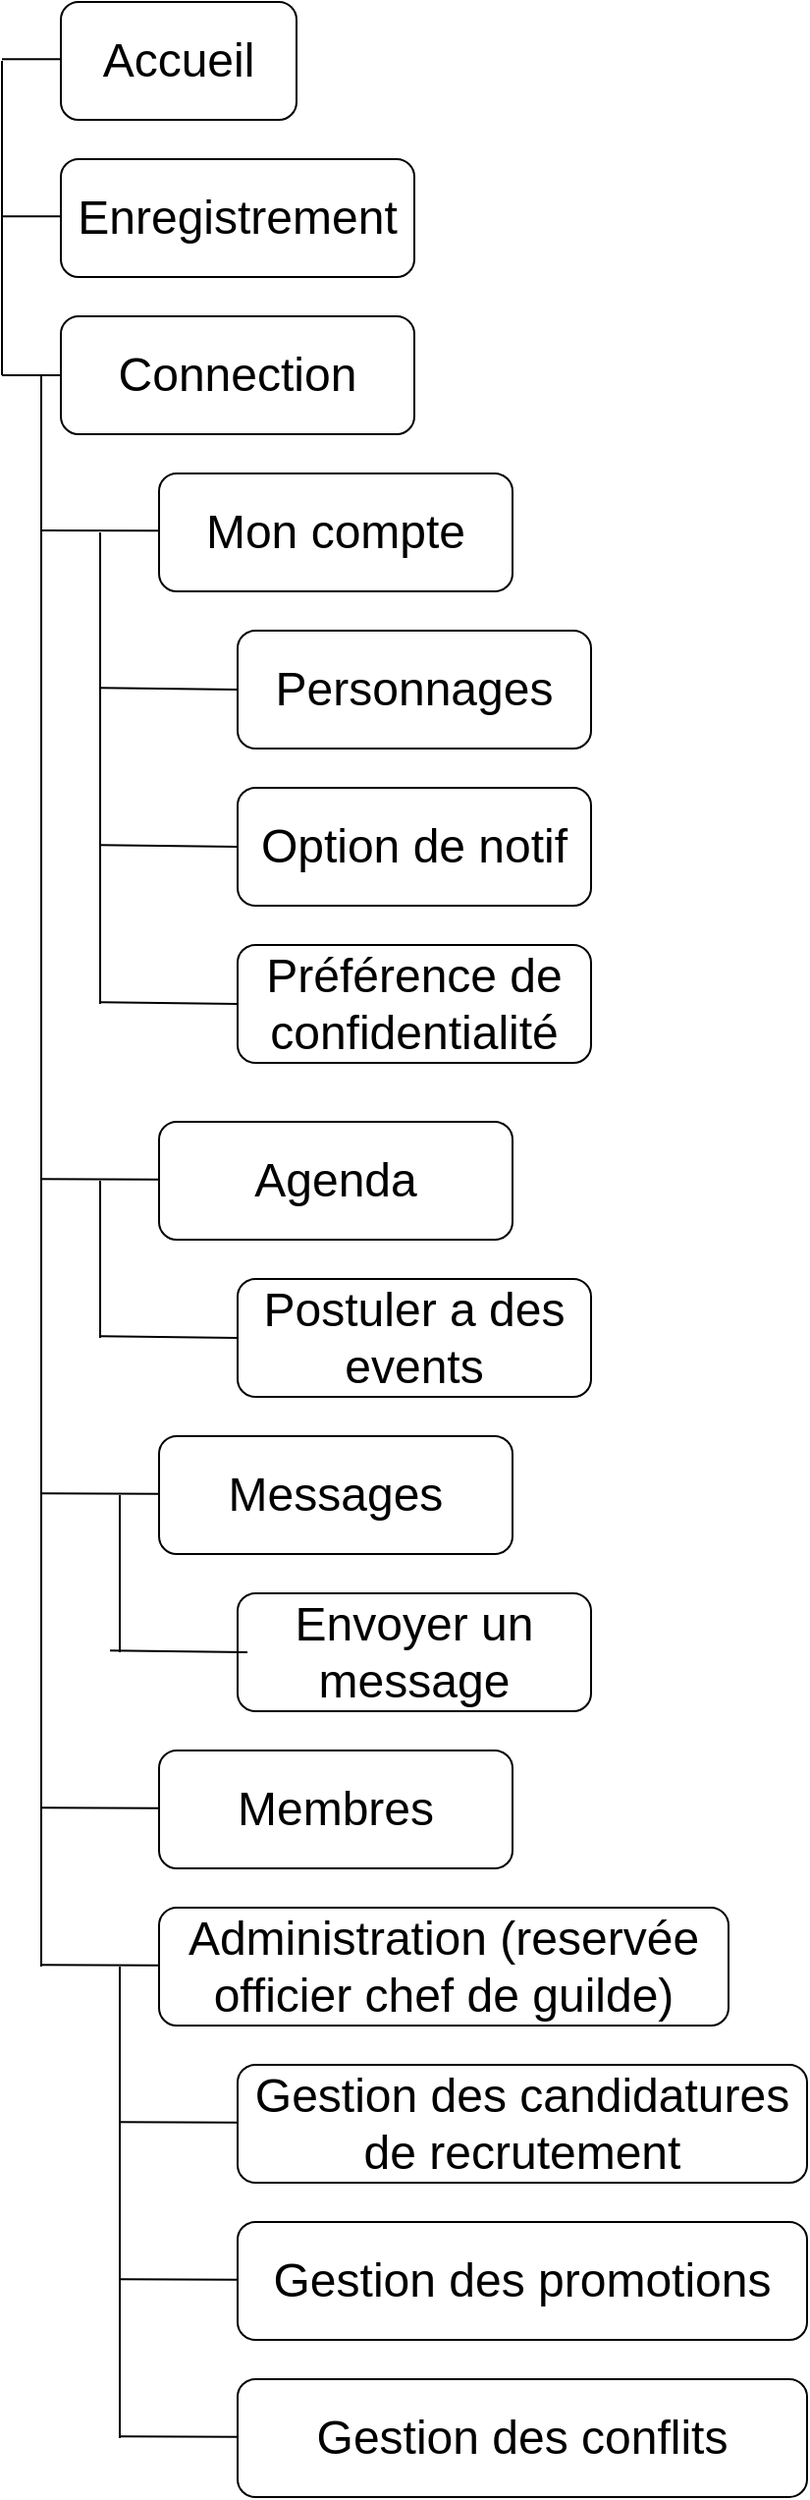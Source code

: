 <mxfile version="20.7.4"><diagram name="Page-1" id="b98fa263-6416-c6ec-5b7d-78bf54ef71d0"><mxGraphModel dx="1238" dy="722" grid="1" gridSize="10" guides="1" tooltips="1" connect="1" arrows="1" fold="1" page="1" pageScale="1.5" pageWidth="1169" pageHeight="826" background="none" math="0" shadow="0"><root><mxCell id="0" style=";html=1;"/><mxCell id="1" style=";html=1;" parent="0"/><mxCell id="KUNFyLI3ighVm7kYZ0QW-1" value="&lt;font style=&quot;font-size: 24px;&quot;&gt;Accueil&lt;/font&gt;" style="rounded=1;whiteSpace=wrap;html=1;" vertex="1" parent="1"><mxGeometry x="270" y="60" width="120" height="60" as="geometry"/></mxCell><mxCell id="KUNFyLI3ighVm7kYZ0QW-17" value="&lt;font style=&quot;font-size: 24px;&quot;&gt;Enregistrement&lt;/font&gt;" style="rounded=1;whiteSpace=wrap;html=1;" vertex="1" parent="1"><mxGeometry x="270" y="140" width="180" height="60" as="geometry"/></mxCell><mxCell id="KUNFyLI3ighVm7kYZ0QW-18" value="&lt;font style=&quot;font-size: 24px;&quot;&gt;Connection&lt;/font&gt;" style="rounded=1;whiteSpace=wrap;html=1;" vertex="1" parent="1"><mxGeometry x="270" y="220" width="180" height="60" as="geometry"/></mxCell><mxCell id="KUNFyLI3ighVm7kYZ0QW-19" value="&lt;span style=&quot;font-size: 24px;&quot;&gt;Mon compte&lt;/span&gt;" style="rounded=1;whiteSpace=wrap;html=1;" vertex="1" parent="1"><mxGeometry x="320" y="300" width="180" height="60" as="geometry"/></mxCell><mxCell id="KUNFyLI3ighVm7kYZ0QW-20" value="&lt;span style=&quot;font-size: 24px;&quot;&gt;Personnages&lt;/span&gt;" style="rounded=1;whiteSpace=wrap;html=1;" vertex="1" parent="1"><mxGeometry x="360" y="380" width="180" height="60" as="geometry"/></mxCell><mxCell id="KUNFyLI3ighVm7kYZ0QW-21" value="&lt;span style=&quot;font-size: 24px;&quot;&gt;Option de notif&lt;/span&gt;" style="rounded=1;whiteSpace=wrap;html=1;" vertex="1" parent="1"><mxGeometry x="360" y="460" width="180" height="60" as="geometry"/></mxCell><mxCell id="KUNFyLI3ighVm7kYZ0QW-22" value="&lt;span style=&quot;font-size: 24px;&quot;&gt;Préférence de confidentialité&lt;/span&gt;" style="rounded=1;whiteSpace=wrap;html=1;" vertex="1" parent="1"><mxGeometry x="360" y="540" width="180" height="60" as="geometry"/></mxCell><mxCell id="KUNFyLI3ighVm7kYZ0QW-23" value="&lt;span style=&quot;font-size: 24px;&quot;&gt;Agenda&lt;/span&gt;" style="rounded=1;whiteSpace=wrap;html=1;" vertex="1" parent="1"><mxGeometry x="320" y="630" width="180" height="60" as="geometry"/></mxCell><mxCell id="KUNFyLI3ighVm7kYZ0QW-24" value="&lt;span style=&quot;font-size: 24px;&quot;&gt;Postuler a des events&lt;/span&gt;" style="rounded=1;whiteSpace=wrap;html=1;" vertex="1" parent="1"><mxGeometry x="360" y="710" width="180" height="60" as="geometry"/></mxCell><mxCell id="KUNFyLI3ighVm7kYZ0QW-25" value="&lt;span style=&quot;font-size: 24px;&quot;&gt;Messages&lt;/span&gt;" style="rounded=1;whiteSpace=wrap;html=1;" vertex="1" parent="1"><mxGeometry x="320" y="790" width="180" height="60" as="geometry"/></mxCell><mxCell id="KUNFyLI3ighVm7kYZ0QW-26" value="&lt;span style=&quot;font-size: 24px;&quot;&gt;Envoyer un message&lt;/span&gt;" style="rounded=1;whiteSpace=wrap;html=1;" vertex="1" parent="1"><mxGeometry x="360" y="870" width="180" height="60" as="geometry"/></mxCell><mxCell id="KUNFyLI3ighVm7kYZ0QW-27" value="&lt;span style=&quot;font-size: 24px;&quot;&gt;Membres&lt;/span&gt;" style="rounded=1;whiteSpace=wrap;html=1;" vertex="1" parent="1"><mxGeometry x="320" y="950" width="180" height="60" as="geometry"/></mxCell><mxCell id="KUNFyLI3ighVm7kYZ0QW-28" value="&lt;span style=&quot;font-size: 24px;&quot;&gt;Administration (reservée officier chef de guilde)&lt;/span&gt;" style="rounded=1;whiteSpace=wrap;html=1;" vertex="1" parent="1"><mxGeometry x="320" y="1030" width="290" height="60" as="geometry"/></mxCell><mxCell id="KUNFyLI3ighVm7kYZ0QW-29" value="&lt;span style=&quot;font-size: 24px;&quot;&gt;Gestion des candidatures de recrutement&lt;/span&gt;" style="rounded=1;whiteSpace=wrap;html=1;" vertex="1" parent="1"><mxGeometry x="360" y="1110" width="290" height="60" as="geometry"/></mxCell><mxCell id="KUNFyLI3ighVm7kYZ0QW-30" value="&lt;span style=&quot;font-size: 24px;&quot;&gt;Gestion des promotions&lt;/span&gt;" style="rounded=1;whiteSpace=wrap;html=1;" vertex="1" parent="1"><mxGeometry x="360" y="1190" width="290" height="60" as="geometry"/></mxCell><mxCell id="KUNFyLI3ighVm7kYZ0QW-31" value="&lt;span style=&quot;font-size: 24px;&quot;&gt;Gestion des conflits&lt;/span&gt;" style="rounded=1;whiteSpace=wrap;html=1;" vertex="1" parent="1"><mxGeometry x="360" y="1270" width="290" height="60" as="geometry"/></mxCell><mxCell id="KUNFyLI3ighVm7kYZ0QW-32" value="" style="endArrow=none;html=1;rounded=0;fontSize=24;" edge="1" parent="1"><mxGeometry x="1" y="32" width="50" height="50" relative="1" as="geometry"><mxPoint x="240" y="250" as="sourcePoint"/><mxPoint x="240" y="90" as="targetPoint"/><mxPoint x="22" y="-30" as="offset"/></mxGeometry></mxCell><mxCell id="KUNFyLI3ighVm7kYZ0QW-33" value="" style="endArrow=none;html=1;rounded=0;fontSize=24;entryX=0;entryY=0.5;entryDx=0;entryDy=0;" edge="1" parent="1" target="KUNFyLI3ighVm7kYZ0QW-18"><mxGeometry width="50" height="50" relative="1" as="geometry"><mxPoint x="240" y="250" as="sourcePoint"/><mxPoint x="280" y="260" as="targetPoint"/></mxGeometry></mxCell><mxCell id="KUNFyLI3ighVm7kYZ0QW-34" value="" style="endArrow=none;html=1;rounded=0;fontSize=24;entryX=0;entryY=0.5;entryDx=0;entryDy=0;" edge="1" parent="1"><mxGeometry width="50" height="50" relative="1" as="geometry"><mxPoint x="240" y="169.17" as="sourcePoint"/><mxPoint x="270" y="169.17" as="targetPoint"/></mxGeometry></mxCell><mxCell id="KUNFyLI3ighVm7kYZ0QW-35" value="" style="endArrow=none;html=1;rounded=0;fontSize=24;entryX=0;entryY=0.5;entryDx=0;entryDy=0;" edge="1" parent="1"><mxGeometry width="50" height="50" relative="1" as="geometry"><mxPoint x="240" y="89.17" as="sourcePoint"/><mxPoint x="270" y="89.17" as="targetPoint"/></mxGeometry></mxCell><mxCell id="KUNFyLI3ighVm7kYZ0QW-36" value="" style="endArrow=none;html=1;rounded=0;fontSize=24;" edge="1" parent="1"><mxGeometry width="50" height="50" relative="1" as="geometry"><mxPoint x="260" y="1060" as="sourcePoint"/><mxPoint x="260" y="250" as="targetPoint"/></mxGeometry></mxCell><mxCell id="KUNFyLI3ighVm7kYZ0QW-37" value="" style="endArrow=none;html=1;rounded=0;fontSize=24;entryX=0;entryY=0.5;entryDx=0;entryDy=0;" edge="1" parent="1"><mxGeometry width="50" height="50" relative="1" as="geometry"><mxPoint x="260" y="329" as="sourcePoint"/><mxPoint x="320" y="329.17" as="targetPoint"/></mxGeometry></mxCell><mxCell id="KUNFyLI3ighVm7kYZ0QW-39" value="" style="endArrow=none;html=1;rounded=0;fontSize=24;" edge="1" parent="1"><mxGeometry width="50" height="50" relative="1" as="geometry"><mxPoint x="290" y="570" as="sourcePoint"/><mxPoint x="290" y="330" as="targetPoint"/></mxGeometry></mxCell><mxCell id="KUNFyLI3ighVm7kYZ0QW-40" value="" style="endArrow=none;html=1;rounded=0;fontSize=24;entryX=0;entryY=0.5;entryDx=0;entryDy=0;" edge="1" parent="1" target="KUNFyLI3ighVm7kYZ0QW-20"><mxGeometry width="50" height="50" relative="1" as="geometry"><mxPoint x="290" y="409.17" as="sourcePoint"/><mxPoint x="350" y="409.34" as="targetPoint"/></mxGeometry></mxCell><mxCell id="KUNFyLI3ighVm7kYZ0QW-41" value="" style="endArrow=none;html=1;rounded=0;fontSize=24;entryX=0;entryY=0.5;entryDx=0;entryDy=0;" edge="1" parent="1" target="KUNFyLI3ighVm7kYZ0QW-21"><mxGeometry width="50" height="50" relative="1" as="geometry"><mxPoint x="290" y="489.17" as="sourcePoint"/><mxPoint x="350" y="489.34" as="targetPoint"/></mxGeometry></mxCell><mxCell id="KUNFyLI3ighVm7kYZ0QW-42" value="" style="endArrow=none;html=1;rounded=0;fontSize=24;entryX=0;entryY=0.5;entryDx=0;entryDy=0;" edge="1" parent="1" target="KUNFyLI3ighVm7kYZ0QW-22"><mxGeometry width="50" height="50" relative="1" as="geometry"><mxPoint x="290" y="569.17" as="sourcePoint"/><mxPoint x="350" y="569.34" as="targetPoint"/></mxGeometry></mxCell><mxCell id="KUNFyLI3ighVm7kYZ0QW-44" value="" style="endArrow=none;html=1;rounded=0;fontSize=24;entryX=0;entryY=0.5;entryDx=0;entryDy=0;" edge="1" parent="1"><mxGeometry width="50" height="50" relative="1" as="geometry"><mxPoint x="260" y="659.17" as="sourcePoint"/><mxPoint x="320" y="659.34" as="targetPoint"/></mxGeometry></mxCell><mxCell id="KUNFyLI3ighVm7kYZ0QW-45" value="" style="endArrow=none;html=1;rounded=0;fontSize=24;entryX=0;entryY=0.5;entryDx=0;entryDy=0;" edge="1" parent="1"><mxGeometry width="50" height="50" relative="1" as="geometry"><mxPoint x="260" y="819.17" as="sourcePoint"/><mxPoint x="320" y="819.34" as="targetPoint"/></mxGeometry></mxCell><mxCell id="KUNFyLI3ighVm7kYZ0QW-46" value="" style="endArrow=none;html=1;rounded=0;fontSize=24;entryX=0;entryY=0.5;entryDx=0;entryDy=0;" edge="1" parent="1"><mxGeometry width="50" height="50" relative="1" as="geometry"><mxPoint x="260" y="979.17" as="sourcePoint"/><mxPoint x="320" y="979.34" as="targetPoint"/></mxGeometry></mxCell><mxCell id="KUNFyLI3ighVm7kYZ0QW-47" value="" style="endArrow=none;html=1;rounded=0;fontSize=24;entryX=0;entryY=0.5;entryDx=0;entryDy=0;" edge="1" parent="1"><mxGeometry width="50" height="50" relative="1" as="geometry"><mxPoint x="260" y="1059.17" as="sourcePoint"/><mxPoint x="320" y="1059.34" as="targetPoint"/></mxGeometry></mxCell><mxCell id="KUNFyLI3ighVm7kYZ0QW-48" value="" style="endArrow=none;html=1;rounded=0;fontSize=24;" edge="1" parent="1"><mxGeometry x="-1" y="-112" width="50" height="50" relative="1" as="geometry"><mxPoint x="290" y="740" as="sourcePoint"/><mxPoint x="290" y="660" as="targetPoint"/><mxPoint x="-92" y="110" as="offset"/></mxGeometry></mxCell><mxCell id="KUNFyLI3ighVm7kYZ0QW-49" value="" style="endArrow=none;html=1;rounded=0;fontSize=24;entryX=0;entryY=0.5;entryDx=0;entryDy=0;" edge="1" parent="1"><mxGeometry width="50" height="50" relative="1" as="geometry"><mxPoint x="290" y="739.17" as="sourcePoint"/><mxPoint x="360" y="740" as="targetPoint"/></mxGeometry></mxCell><mxCell id="KUNFyLI3ighVm7kYZ0QW-50" value="" style="endArrow=none;html=1;rounded=0;fontSize=24;" edge="1" parent="1"><mxGeometry x="-1" y="-112" width="50" height="50" relative="1" as="geometry"><mxPoint x="300" y="900" as="sourcePoint"/><mxPoint x="300" y="820" as="targetPoint"/><mxPoint x="-92" y="110" as="offset"/></mxGeometry></mxCell><mxCell id="KUNFyLI3ighVm7kYZ0QW-51" value="" style="endArrow=none;html=1;rounded=0;fontSize=24;entryX=0;entryY=0.5;entryDx=0;entryDy=0;" edge="1" parent="1"><mxGeometry width="50" height="50" relative="1" as="geometry"><mxPoint x="295" y="899.17" as="sourcePoint"/><mxPoint x="365" y="900" as="targetPoint"/></mxGeometry></mxCell><mxCell id="KUNFyLI3ighVm7kYZ0QW-52" value="" style="endArrow=none;html=1;rounded=0;fontSize=24;" edge="1" parent="1"><mxGeometry x="-1" y="-112" width="50" height="50" relative="1" as="geometry"><mxPoint x="300" y="1300" as="sourcePoint"/><mxPoint x="300" y="1060" as="targetPoint"/><mxPoint x="-92" y="110" as="offset"/></mxGeometry></mxCell><mxCell id="KUNFyLI3ighVm7kYZ0QW-53" value="" style="endArrow=none;html=1;rounded=0;fontSize=24;entryX=0;entryY=0.5;entryDx=0;entryDy=0;" edge="1" parent="1"><mxGeometry width="50" height="50" relative="1" as="geometry"><mxPoint x="300" y="1139.17" as="sourcePoint"/><mxPoint x="360" y="1139.34" as="targetPoint"/></mxGeometry></mxCell><mxCell id="KUNFyLI3ighVm7kYZ0QW-54" value="" style="endArrow=none;html=1;rounded=0;fontSize=24;entryX=0;entryY=0.5;entryDx=0;entryDy=0;" edge="1" parent="1"><mxGeometry width="50" height="50" relative="1" as="geometry"><mxPoint x="300" y="1219.17" as="sourcePoint"/><mxPoint x="360" y="1219.34" as="targetPoint"/></mxGeometry></mxCell><mxCell id="KUNFyLI3ighVm7kYZ0QW-55" value="" style="endArrow=none;html=1;rounded=0;fontSize=24;entryX=0;entryY=0.5;entryDx=0;entryDy=0;" edge="1" parent="1"><mxGeometry width="50" height="50" relative="1" as="geometry"><mxPoint x="300" y="1299.17" as="sourcePoint"/><mxPoint x="360" y="1299.34" as="targetPoint"/></mxGeometry></mxCell></root></mxGraphModel></diagram></mxfile>